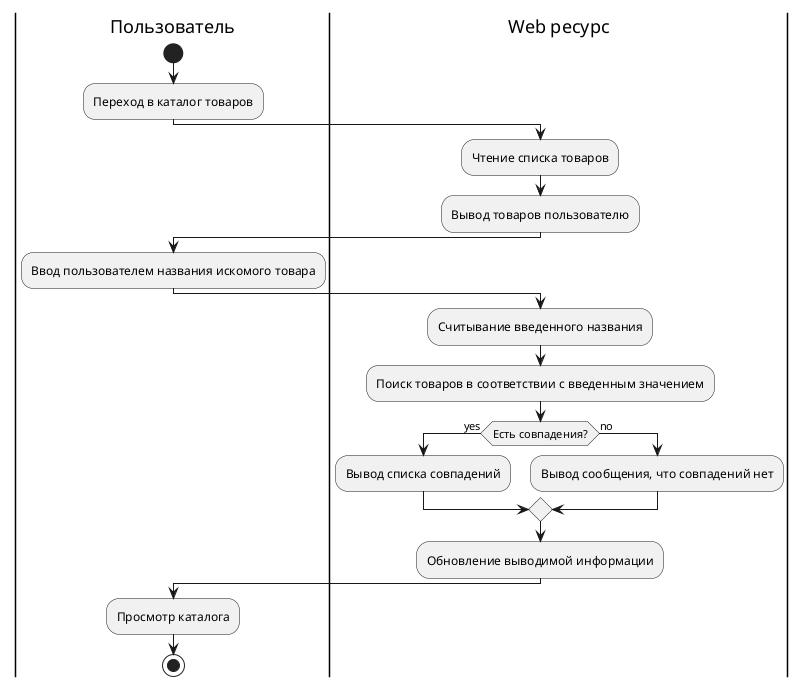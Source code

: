 @startuml
'https://plantuml.com/activity-diagram-beta

|Пользователь|
start
:Переход в каталог товаров;
|Web ресурс|
:Чтение списка товаров;
:Вывод товаров пользователю;
|Пользователь|
:Ввод пользователем названия искомого товара;
|Web ресурс|
:Считывание введенного названия;
:Поиск товаров в соответствии с введенным значением;
if (Есть совпадения?) is (yes) then
  :Вывод списка совпадений;
else (no)
  :Вывод сообщения, что совпадений нет;
endif
:Обновление выводимой информации;
|Пользователь|
:Просмотр каталога;
stop
@enduml
